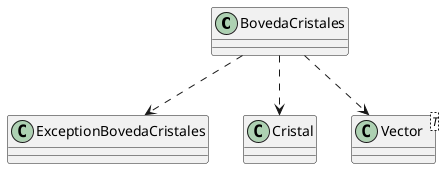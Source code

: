 @startuml
class BovedaCristales {
}

class ExceptionBovedaCristales{
}

class Cristal {
}

class Vector<T>{
}

BovedaCristales ..>ExceptionBovedaCristales
BovedaCristales ..> Cristal
BovedaCristales ..> Vector

@enduml